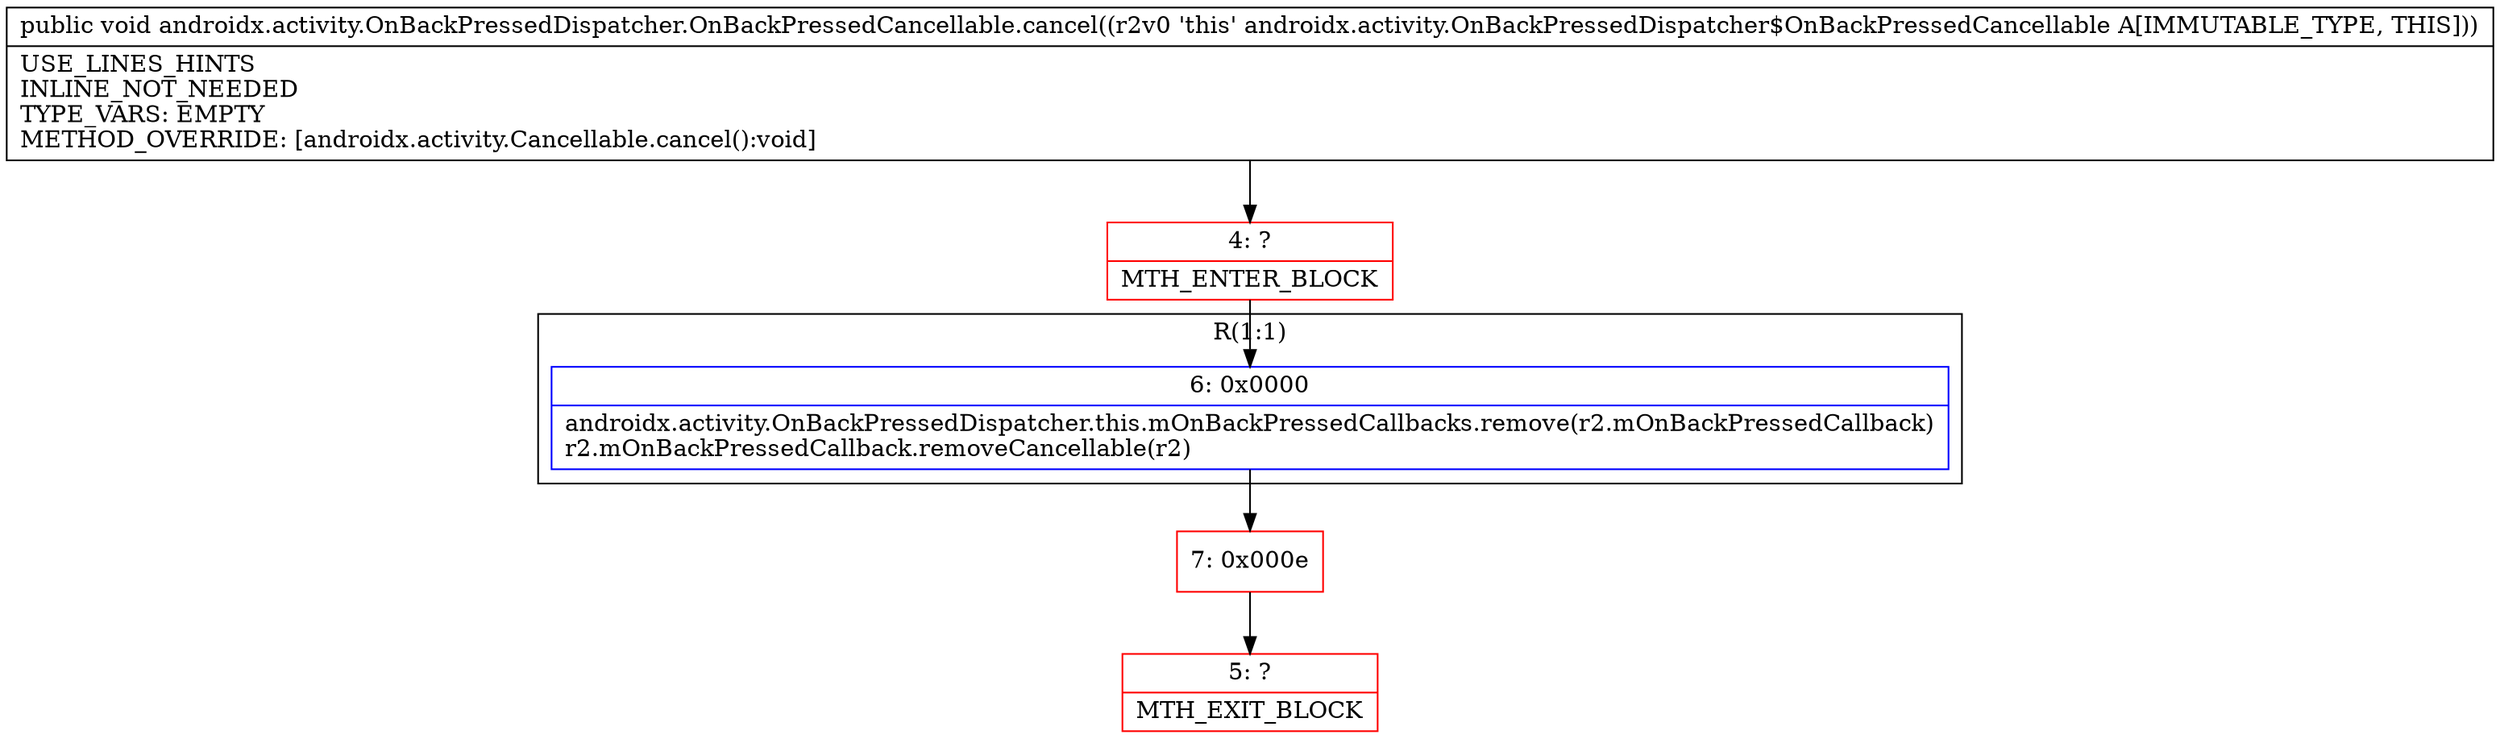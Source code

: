 digraph "CFG forandroidx.activity.OnBackPressedDispatcher.OnBackPressedCancellable.cancel()V" {
subgraph cluster_Region_516109059 {
label = "R(1:1)";
node [shape=record,color=blue];
Node_6 [shape=record,label="{6\:\ 0x0000|androidx.activity.OnBackPressedDispatcher.this.mOnBackPressedCallbacks.remove(r2.mOnBackPressedCallback)\lr2.mOnBackPressedCallback.removeCancellable(r2)\l}"];
}
Node_4 [shape=record,color=red,label="{4\:\ ?|MTH_ENTER_BLOCK\l}"];
Node_7 [shape=record,color=red,label="{7\:\ 0x000e}"];
Node_5 [shape=record,color=red,label="{5\:\ ?|MTH_EXIT_BLOCK\l}"];
MethodNode[shape=record,label="{public void androidx.activity.OnBackPressedDispatcher.OnBackPressedCancellable.cancel((r2v0 'this' androidx.activity.OnBackPressedDispatcher$OnBackPressedCancellable A[IMMUTABLE_TYPE, THIS]))  | USE_LINES_HINTS\lINLINE_NOT_NEEDED\lTYPE_VARS: EMPTY\lMETHOD_OVERRIDE: [androidx.activity.Cancellable.cancel():void]\l}"];
MethodNode -> Node_4;Node_6 -> Node_7;
Node_4 -> Node_6;
Node_7 -> Node_5;
}

